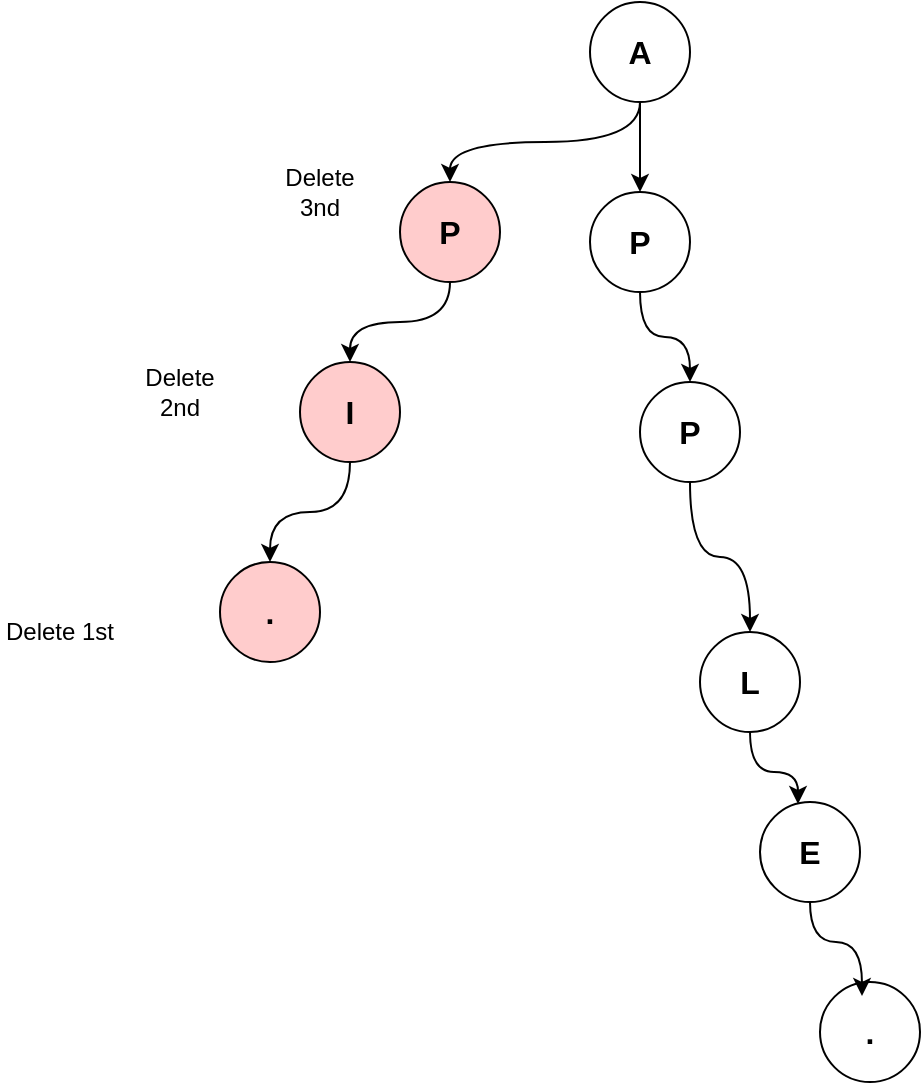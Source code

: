 <mxfile version="22.1.18" type="device">
  <diagram name="Page-1" id="16XjI0kiUn-NuyR_T_i7">
    <mxGraphModel dx="1011" dy="1060" grid="1" gridSize="10" guides="1" tooltips="1" connect="1" arrows="1" fold="1" page="1" pageScale="1" pageWidth="850" pageHeight="1100" math="0" shadow="0">
      <root>
        <mxCell id="0" />
        <mxCell id="1" parent="0" />
        <mxCell id="dFhbQ2jlh1eT3Z2HHcco-13" style="rounded=0;orthogonalLoop=1;jettySize=auto;html=1;exitX=0.5;exitY=1;exitDx=0;exitDy=0;entryX=0.5;entryY=0;entryDx=0;entryDy=0;edgeStyle=orthogonalEdgeStyle;curved=1;" parent="1" source="dFhbQ2jlh1eT3Z2HHcco-1" target="dFhbQ2jlh1eT3Z2HHcco-2" edge="1">
          <mxGeometry relative="1" as="geometry" />
        </mxCell>
        <mxCell id="dFhbQ2jlh1eT3Z2HHcco-14" style="edgeStyle=orthogonalEdgeStyle;rounded=0;orthogonalLoop=1;jettySize=auto;html=1;exitX=0.5;exitY=1;exitDx=0;exitDy=0;entryX=0.5;entryY=0;entryDx=0;entryDy=0;curved=1;" parent="1" source="dFhbQ2jlh1eT3Z2HHcco-1" target="dFhbQ2jlh1eT3Z2HHcco-7" edge="1">
          <mxGeometry relative="1" as="geometry" />
        </mxCell>
        <mxCell id="dFhbQ2jlh1eT3Z2HHcco-1" value="&lt;font size=&quot;3&quot;&gt;&lt;b&gt;A&lt;/b&gt;&lt;/font&gt;" style="ellipse;whiteSpace=wrap;html=1;" parent="1" vertex="1">
          <mxGeometry x="375" y="150" width="50" height="50" as="geometry" />
        </mxCell>
        <mxCell id="dFhbQ2jlh1eT3Z2HHcco-15" style="edgeStyle=orthogonalEdgeStyle;rounded=0;orthogonalLoop=1;jettySize=auto;html=1;exitX=0.5;exitY=1;exitDx=0;exitDy=0;entryX=0.5;entryY=0;entryDx=0;entryDy=0;curved=1;" parent="1" source="dFhbQ2jlh1eT3Z2HHcco-2" target="dFhbQ2jlh1eT3Z2HHcco-4" edge="1">
          <mxGeometry relative="1" as="geometry" />
        </mxCell>
        <mxCell id="dFhbQ2jlh1eT3Z2HHcco-2" value="&lt;font size=&quot;3&quot;&gt;&lt;b&gt;P&lt;/b&gt;&lt;/font&gt;" style="ellipse;whiteSpace=wrap;html=1;fillColor=#FFCCCC;" parent="1" vertex="1">
          <mxGeometry x="280" y="240" width="50" height="50" as="geometry" />
        </mxCell>
        <mxCell id="dFhbQ2jlh1eT3Z2HHcco-21" style="edgeStyle=orthogonalEdgeStyle;rounded=0;orthogonalLoop=1;jettySize=auto;html=1;exitX=0.5;exitY=1;exitDx=0;exitDy=0;curved=1;" parent="1" source="dFhbQ2jlh1eT3Z2HHcco-3" target="dFhbQ2jlh1eT3Z2HHcco-10" edge="1">
          <mxGeometry relative="1" as="geometry" />
        </mxCell>
        <mxCell id="dFhbQ2jlh1eT3Z2HHcco-3" value="&lt;font size=&quot;3&quot;&gt;&lt;b&gt;P&lt;/b&gt;&lt;/font&gt;" style="ellipse;whiteSpace=wrap;html=1;" parent="1" vertex="1">
          <mxGeometry x="400" y="340" width="50" height="50" as="geometry" />
        </mxCell>
        <mxCell id="dFhbQ2jlh1eT3Z2HHcco-16" style="edgeStyle=orthogonalEdgeStyle;rounded=0;orthogonalLoop=1;jettySize=auto;html=1;exitX=0.5;exitY=1;exitDx=0;exitDy=0;entryX=0.5;entryY=0;entryDx=0;entryDy=0;curved=1;" parent="1" source="dFhbQ2jlh1eT3Z2HHcco-4" target="dFhbQ2jlh1eT3Z2HHcco-5" edge="1">
          <mxGeometry relative="1" as="geometry" />
        </mxCell>
        <mxCell id="dFhbQ2jlh1eT3Z2HHcco-4" value="&lt;font size=&quot;3&quot;&gt;&lt;b&gt;I&lt;/b&gt;&lt;/font&gt;" style="ellipse;whiteSpace=wrap;html=1;fillColor=#FFCCCC;" parent="1" vertex="1">
          <mxGeometry x="230" y="330" width="50" height="50" as="geometry" />
        </mxCell>
        <mxCell id="dFhbQ2jlh1eT3Z2HHcco-5" value="&lt;font size=&quot;3&quot;&gt;&lt;b&gt;.&lt;/b&gt;&lt;/font&gt;" style="ellipse;whiteSpace=wrap;html=1;fillColor=#FFCCCC;" parent="1" vertex="1">
          <mxGeometry x="190" y="430" width="50" height="50" as="geometry" />
        </mxCell>
        <mxCell id="dFhbQ2jlh1eT3Z2HHcco-18" style="edgeStyle=orthogonalEdgeStyle;rounded=0;orthogonalLoop=1;jettySize=auto;html=1;exitX=0.5;exitY=1;exitDx=0;exitDy=0;entryX=0.5;entryY=0;entryDx=0;entryDy=0;curved=1;" parent="1" source="dFhbQ2jlh1eT3Z2HHcco-7" target="dFhbQ2jlh1eT3Z2HHcco-3" edge="1">
          <mxGeometry relative="1" as="geometry" />
        </mxCell>
        <mxCell id="dFhbQ2jlh1eT3Z2HHcco-7" value="&lt;font size=&quot;3&quot;&gt;&lt;b&gt;P&lt;/b&gt;&lt;/font&gt;" style="ellipse;whiteSpace=wrap;html=1;" parent="1" vertex="1">
          <mxGeometry x="375" y="245" width="50" height="50" as="geometry" />
        </mxCell>
        <mxCell id="dFhbQ2jlh1eT3Z2HHcco-8" value="&lt;font size=&quot;3&quot;&gt;&lt;b&gt;E&lt;/b&gt;&lt;/font&gt;" style="ellipse;whiteSpace=wrap;html=1;" parent="1" vertex="1">
          <mxGeometry x="460" y="550" width="50" height="50" as="geometry" />
        </mxCell>
        <mxCell id="dFhbQ2jlh1eT3Z2HHcco-9" value="&lt;font size=&quot;3&quot;&gt;&lt;b&gt;.&lt;/b&gt;&lt;/font&gt;" style="ellipse;whiteSpace=wrap;html=1;" parent="1" vertex="1">
          <mxGeometry x="490" y="640" width="50" height="50" as="geometry" />
        </mxCell>
        <mxCell id="dFhbQ2jlh1eT3Z2HHcco-10" value="&lt;font size=&quot;3&quot;&gt;&lt;b&gt;L&lt;/b&gt;&lt;/font&gt;" style="ellipse;whiteSpace=wrap;html=1;" parent="1" vertex="1">
          <mxGeometry x="430" y="465" width="50" height="50" as="geometry" />
        </mxCell>
        <mxCell id="NCGhJBN-21cvcJwLRavN-1" style="edgeStyle=orthogonalEdgeStyle;rounded=0;orthogonalLoop=1;jettySize=auto;html=1;exitX=0.5;exitY=1;exitDx=0;exitDy=0;entryX=0.38;entryY=0.02;entryDx=0;entryDy=0;entryPerimeter=0;curved=1;" edge="1" parent="1" source="dFhbQ2jlh1eT3Z2HHcco-10" target="dFhbQ2jlh1eT3Z2HHcco-8">
          <mxGeometry relative="1" as="geometry" />
        </mxCell>
        <mxCell id="NCGhJBN-21cvcJwLRavN-2" style="edgeStyle=orthogonalEdgeStyle;rounded=0;orthogonalLoop=1;jettySize=auto;html=1;exitX=0.5;exitY=1;exitDx=0;exitDy=0;entryX=0.42;entryY=0.14;entryDx=0;entryDy=0;entryPerimeter=0;curved=1;" edge="1" parent="1" source="dFhbQ2jlh1eT3Z2HHcco-8" target="dFhbQ2jlh1eT3Z2HHcco-9">
          <mxGeometry relative="1" as="geometry" />
        </mxCell>
        <mxCell id="NCGhJBN-21cvcJwLRavN-3" value="Delete 1st" style="text;html=1;strokeColor=none;fillColor=none;align=center;verticalAlign=middle;whiteSpace=wrap;rounded=0;" vertex="1" parent="1">
          <mxGeometry x="80" y="450" width="60" height="30" as="geometry" />
        </mxCell>
        <mxCell id="NCGhJBN-21cvcJwLRavN-4" value="Delete 2nd" style="text;html=1;strokeColor=none;fillColor=none;align=center;verticalAlign=middle;whiteSpace=wrap;rounded=0;" vertex="1" parent="1">
          <mxGeometry x="140" y="330" width="60" height="30" as="geometry" />
        </mxCell>
        <mxCell id="NCGhJBN-21cvcJwLRavN-5" value="Delete 3nd" style="text;html=1;strokeColor=none;fillColor=none;align=center;verticalAlign=middle;whiteSpace=wrap;rounded=0;" vertex="1" parent="1">
          <mxGeometry x="210" y="230" width="60" height="30" as="geometry" />
        </mxCell>
      </root>
    </mxGraphModel>
  </diagram>
</mxfile>
